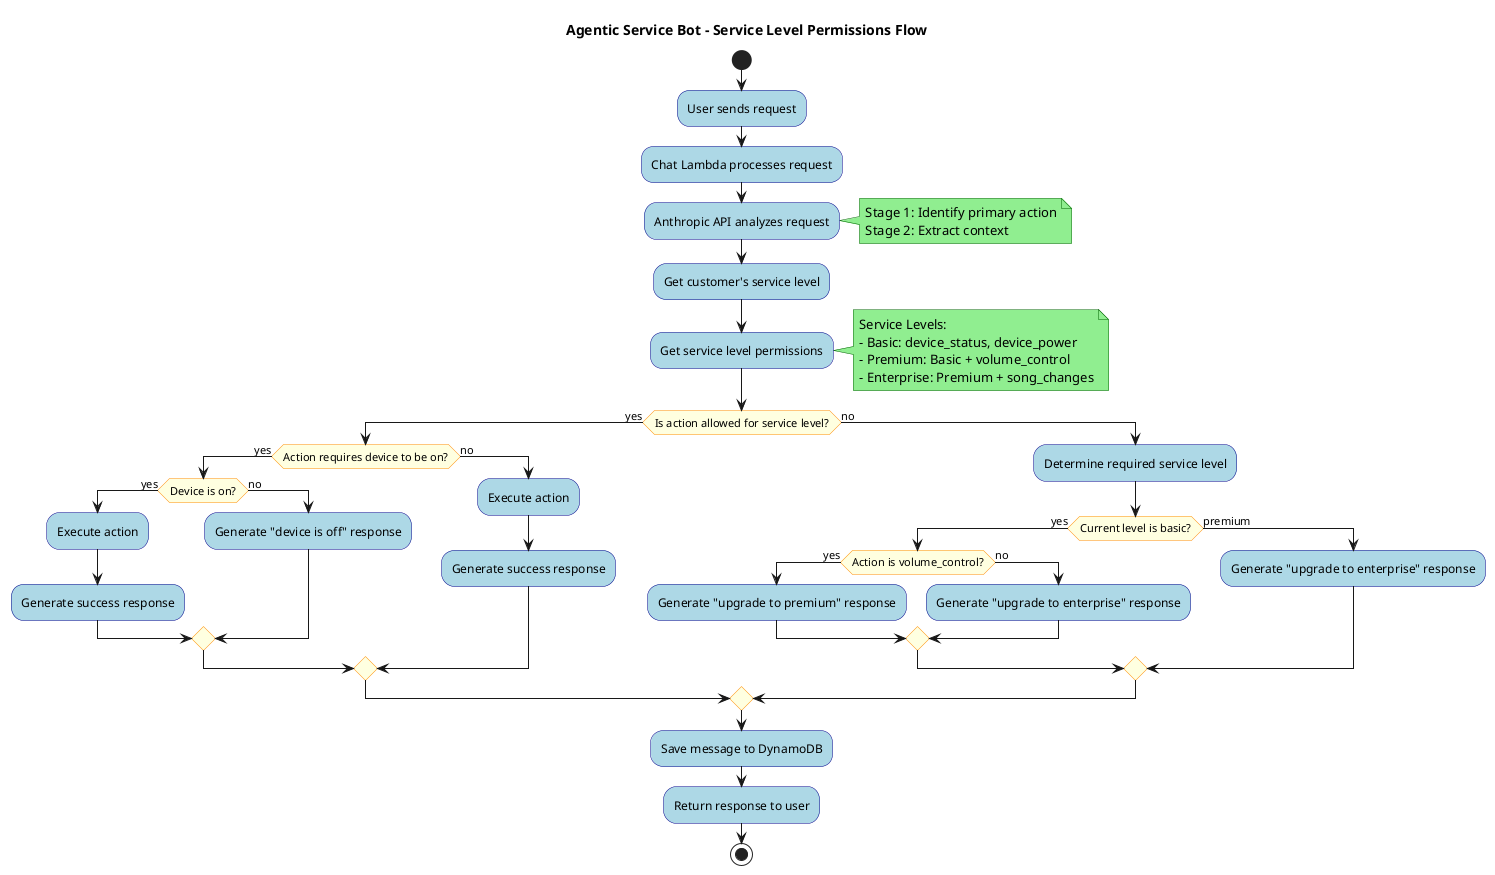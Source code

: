 @startuml Service Level Permissions

skinparam activityBackgroundColor LightBlue
skinparam activityBorderColor DarkBlue
skinparam activityDiamondBackgroundColor LightYellow
skinparam activityDiamondBorderColor DarkOrange
skinparam noteBackgroundColor LightGreen
skinparam noteBorderColor DarkGreen

title Agentic Service Bot - Service Level Permissions Flow

start

:User sends request;

:Chat Lambda processes request;

:Anthropic API analyzes request;

note right
  Stage 1: Identify primary action
  Stage 2: Extract context
end note

:Get customer's service level;

:Get service level permissions;

note right
  Service Levels:
  - Basic: device_status, device_power
  - Premium: Basic + volume_control
  - Enterprise: Premium + song_changes
end note

if (Is action allowed for service level?) then (yes)
  if (Action requires device to be on?) then (yes)
    if (Device is on?) then (yes)
      :Execute action;
      :Generate success response;
    else (no)
      :Generate "device is off" response;
    endif
  else (no)
    :Execute action;
    :Generate success response;
  endif
else (no)
  :Determine required service level;
  
  if (Current level is basic?) then (yes)
    if (Action is volume_control?) then (yes)
      :Generate "upgrade to premium" response;
    else (no)
      :Generate "upgrade to enterprise" response;
    endif
  else (premium)
    :Generate "upgrade to enterprise" response;
  endif
endif

:Save message to DynamoDB;

:Return response to user;

stop

@enduml 